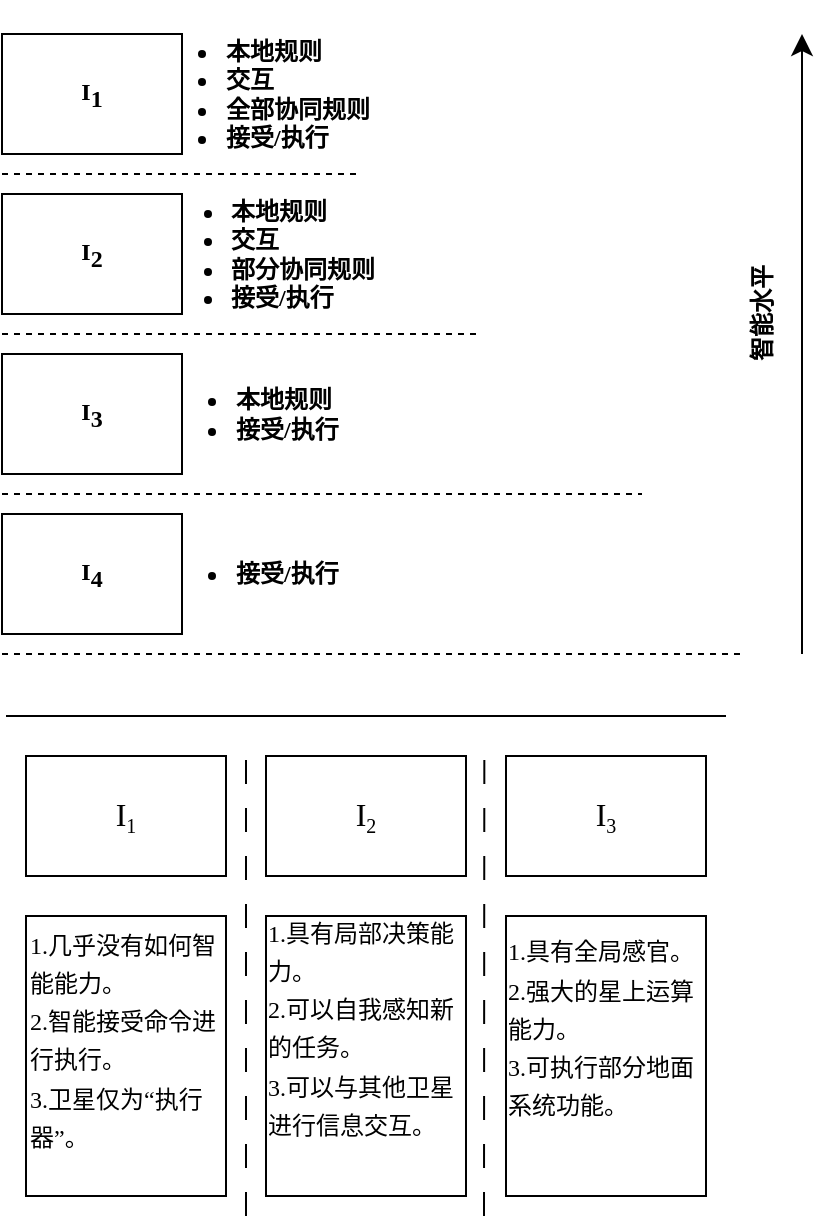 <mxfile version="21.3.2" type="github">
  <diagram name="第 1 页" id="7ilSvB0dUkfXtQQhNQyC">
    <mxGraphModel dx="1050" dy="549" grid="1" gridSize="10" guides="1" tooltips="1" connect="1" arrows="1" fold="1" page="1" pageScale="1" pageWidth="827" pageHeight="1169" math="0" shadow="0">
      <root>
        <mxCell id="0" />
        <mxCell id="1" parent="0" />
        <mxCell id="jz-0379kCDaYMPcXDYEe-1" value="&lt;font style=&quot;font-size: 12px;&quot;&gt;I&lt;/font&gt;&lt;sub style=&quot;font-size: 12px;&quot;&gt;1&lt;/sub&gt;" style="rounded=0;whiteSpace=wrap;html=1;fontFamily=宋体;fontSource=https%3A%2F%2Ffonts.googleapis.com%2Fcss%3Ffamily%3D%25E5%25AE%258B%25E4%25BD%2593;fontStyle=1;labelBorderColor=none;fontSize=12;" vertex="1" parent="1">
          <mxGeometry x="226" y="110" width="90" height="60" as="geometry" />
        </mxCell>
        <mxCell id="jz-0379kCDaYMPcXDYEe-2" value="&lt;font style=&quot;font-size: 12px;&quot;&gt;I&lt;/font&gt;&lt;span style=&quot;font-size: 12px;&quot;&gt;&lt;sub style=&quot;font-size: 12px;&quot;&gt;2&lt;/sub&gt;&lt;/span&gt;" style="rounded=0;whiteSpace=wrap;html=1;fontFamily=宋体;fontSource=https%3A%2F%2Ffonts.googleapis.com%2Fcss%3Ffamily%3D%25E5%25AE%258B%25E4%25BD%2593;fontStyle=1;labelBorderColor=none;fontSize=12;" vertex="1" parent="1">
          <mxGeometry x="226" y="190" width="90" height="60" as="geometry" />
        </mxCell>
        <mxCell id="jz-0379kCDaYMPcXDYEe-3" value="&lt;font style=&quot;font-size: 12px;&quot;&gt;I&lt;/font&gt;&lt;span style=&quot;font-size: 12px;&quot;&gt;&lt;sub style=&quot;font-size: 12px;&quot;&gt;3&lt;/sub&gt;&lt;/span&gt;" style="rounded=0;whiteSpace=wrap;html=1;fontFamily=宋体;fontSource=https%3A%2F%2Ffonts.googleapis.com%2Fcss%3Ffamily%3D%25E5%25AE%258B%25E4%25BD%2593;fontStyle=1;labelBorderColor=none;fontSize=12;" vertex="1" parent="1">
          <mxGeometry x="226" y="270" width="90" height="60" as="geometry" />
        </mxCell>
        <mxCell id="jz-0379kCDaYMPcXDYEe-4" value="&lt;font style=&quot;font-size: 12px;&quot;&gt;I&lt;/font&gt;&lt;span style=&quot;font-size: 12px;&quot;&gt;&lt;sub style=&quot;font-size: 12px;&quot;&gt;4&lt;/sub&gt;&lt;/span&gt;" style="rounded=0;whiteSpace=wrap;html=1;fontFamily=宋体;fontSource=https%3A%2F%2Ffonts.googleapis.com%2Fcss%3Ffamily%3D%25E5%25AE%258B%25E4%25BD%2593;fontStyle=1;labelBorderColor=none;fontSize=12;" vertex="1" parent="1">
          <mxGeometry x="226" y="350" width="90" height="60" as="geometry" />
        </mxCell>
        <mxCell id="jz-0379kCDaYMPcXDYEe-5" value="" style="endArrow=none;dashed=1;html=1;rounded=0;fontFamily=宋体;fontSource=https%3A%2F%2Ffonts.googleapis.com%2Fcss%3Ffamily%3D%25E5%25AE%258B%25E4%25BD%2593;fontStyle=1;labelBorderColor=none;fontSize=12;" edge="1" parent="1">
          <mxGeometry width="50" height="50" relative="1" as="geometry">
            <mxPoint x="226" y="180" as="sourcePoint" />
            <mxPoint x="406" y="180" as="targetPoint" />
            <Array as="points">
              <mxPoint x="276" y="180" />
            </Array>
          </mxGeometry>
        </mxCell>
        <mxCell id="jz-0379kCDaYMPcXDYEe-6" value="" style="endArrow=none;dashed=1;html=1;rounded=0;fontFamily=宋体;fontSource=https%3A%2F%2Ffonts.googleapis.com%2Fcss%3Ffamily%3D%25E5%25AE%258B%25E4%25BD%2593;fontStyle=1;labelBorderColor=none;fontSize=12;" edge="1" parent="1">
          <mxGeometry width="50" height="50" relative="1" as="geometry">
            <mxPoint x="226" y="260" as="sourcePoint" />
            <mxPoint x="466" y="260" as="targetPoint" />
            <Array as="points">
              <mxPoint x="276" y="260" />
            </Array>
          </mxGeometry>
        </mxCell>
        <mxCell id="jz-0379kCDaYMPcXDYEe-7" value="" style="endArrow=none;dashed=1;html=1;rounded=0;fontFamily=宋体;fontSource=https%3A%2F%2Ffonts.googleapis.com%2Fcss%3Ffamily%3D%25E5%25AE%258B%25E4%25BD%2593;fontStyle=1;labelBorderColor=none;fontSize=12;" edge="1" parent="1">
          <mxGeometry width="50" height="50" relative="1" as="geometry">
            <mxPoint x="226" y="340" as="sourcePoint" />
            <mxPoint x="546" y="340" as="targetPoint" />
            <Array as="points">
              <mxPoint x="276" y="340" />
            </Array>
          </mxGeometry>
        </mxCell>
        <mxCell id="jz-0379kCDaYMPcXDYEe-8" value="" style="endArrow=none;dashed=1;html=1;rounded=0;fontFamily=宋体;fontSource=https%3A%2F%2Ffonts.googleapis.com%2Fcss%3Ffamily%3D%25E5%25AE%258B%25E4%25BD%2593;fontStyle=1;labelBorderColor=none;fontSize=12;" edge="1" parent="1">
          <mxGeometry width="50" height="50" relative="1" as="geometry">
            <mxPoint x="226" y="420" as="sourcePoint" />
            <mxPoint x="596" y="420" as="targetPoint" />
            <Array as="points">
              <mxPoint x="276" y="420" />
            </Array>
          </mxGeometry>
        </mxCell>
        <mxCell id="jz-0379kCDaYMPcXDYEe-9" value="&lt;ul style=&quot;font-size: 12px;&quot;&gt;&lt;li style=&quot;font-size: 12px;&quot;&gt;本地规则&lt;/li&gt;&lt;li style=&quot;font-size: 12px;&quot;&gt;交互&lt;/li&gt;&lt;li style=&quot;font-size: 12px;&quot;&gt;全部协同规则&lt;/li&gt;&lt;li style=&quot;font-size: 12px;&quot;&gt;接受/执行&lt;/li&gt;&lt;/ul&gt;" style="text;html=1;align=left;verticalAlign=middle;resizable=0;points=[];autosize=1;strokeColor=none;fillColor=none;fontFamily=宋体;fontSource=https%3A%2F%2Ffonts.googleapis.com%2Fcss%3Ffamily%3D%25E5%25AE%258B%25E4%25BD%2593;fontStyle=1;labelBorderColor=none;fontSize=12;" vertex="1" parent="1">
          <mxGeometry x="296" y="93" width="135" height="94" as="geometry" />
        </mxCell>
        <mxCell id="jz-0379kCDaYMPcXDYEe-10" value="&lt;div style=&quot;text-align: left; font-size: 12px;&quot;&gt;&lt;ul style=&quot;font-size: 12px;&quot;&gt;&lt;li style=&quot;font-size: 12px;&quot;&gt;&lt;span style=&quot;background-color: initial; font-size: 12px;&quot;&gt;本地规则&lt;/span&gt;&lt;/li&gt;&lt;li style=&quot;font-size: 12px;&quot;&gt;&lt;span style=&quot;background-color: initial; font-size: 12px;&quot;&gt;交互&lt;/span&gt;&lt;/li&gt;&lt;li style=&quot;font-size: 12px;&quot;&gt;&lt;span style=&quot;background-color: initial; font-size: 12px;&quot;&gt;部分协同规则&lt;/span&gt;&lt;/li&gt;&lt;li style=&quot;font-size: 12px;&quot;&gt;&lt;span style=&quot;background-color: initial; font-size: 12px;&quot;&gt;接受/执行&lt;/span&gt;&lt;/li&gt;&lt;/ul&gt;&lt;/div&gt;" style="text;html=1;align=center;verticalAlign=middle;resizable=0;points=[];autosize=1;strokeColor=none;fillColor=none;fontFamily=宋体;fontSource=https%3A%2F%2Ffonts.googleapis.com%2Fcss%3Ffamily%3D%25E5%25AE%258B%25E4%25BD%2593;fontStyle=1;labelBorderColor=none;fontSize=12;" vertex="1" parent="1">
          <mxGeometry x="286" y="170" width="140" height="100" as="geometry" />
        </mxCell>
        <mxCell id="jz-0379kCDaYMPcXDYEe-11" value="&lt;ul style=&quot;font-size: 12px;&quot;&gt;&lt;li style=&quot;font-size: 12px;&quot;&gt;本地规则&lt;/li&gt;&lt;li style=&quot;font-size: 12px;&quot;&gt;接受/执行&lt;/li&gt;&lt;/ul&gt;" style="text;html=1;align=left;verticalAlign=middle;resizable=0;points=[];autosize=1;strokeColor=none;fillColor=none;fontFamily=宋体;fontSource=https%3A%2F%2Ffonts.googleapis.com%2Fcss%3Ffamily%3D%25E5%25AE%258B%25E4%25BD%2593;fontStyle=1;labelBorderColor=none;fontSize=12;" vertex="1" parent="1">
          <mxGeometry x="301" y="265" width="120" height="70" as="geometry" />
        </mxCell>
        <mxCell id="jz-0379kCDaYMPcXDYEe-12" value="&lt;ul style=&quot;font-size: 12px;&quot;&gt;&lt;li style=&quot;font-size: 12px;&quot;&gt;接受/执行&lt;/li&gt;&lt;/ul&gt;" style="text;html=1;align=left;verticalAlign=middle;resizable=0;points=[];autosize=1;strokeColor=none;fillColor=none;fontFamily=宋体;fontSource=https%3A%2F%2Ffonts.googleapis.com%2Fcss%3Ffamily%3D%25E5%25AE%258B%25E4%25BD%2593;fontStyle=1;labelBorderColor=none;fontSize=12;" vertex="1" parent="1">
          <mxGeometry x="301" y="355" width="120" height="50" as="geometry" />
        </mxCell>
        <mxCell id="jz-0379kCDaYMPcXDYEe-13" value="" style="edgeStyle=segmentEdgeStyle;endArrow=classic;html=1;curved=0;rounded=0;endSize=8;startSize=8;fontFamily=宋体;fontSource=https%3A%2F%2Ffonts.googleapis.com%2Fcss%3Ffamily%3D%25E5%25AE%258B%25E4%25BD%2593;fontStyle=1;labelBorderColor=none;fontSize=12;" edge="1" parent="1">
          <mxGeometry width="50" height="50" relative="1" as="geometry">
            <mxPoint x="626" y="420" as="sourcePoint" />
            <mxPoint x="626" y="110" as="targetPoint" />
          </mxGeometry>
        </mxCell>
        <mxCell id="jz-0379kCDaYMPcXDYEe-14" value="&lt;font style=&quot;font-size: 12px;&quot;&gt;智能水平&lt;/font&gt;" style="text;html=1;align=center;verticalAlign=middle;resizable=0;points=[];autosize=1;strokeColor=none;fillColor=none;rotation=-90;fontFamily=宋体;fontSource=https%3A%2F%2Ffonts.googleapis.com%2Fcss%3Ffamily%3D%25E5%25AE%258B%25E4%25BD%2593;fontStyle=1;labelBorderColor=none;fontSize=12;" vertex="1" parent="1">
          <mxGeometry x="571" y="235" width="70" height="30" as="geometry" />
        </mxCell>
        <mxCell id="jz-0379kCDaYMPcXDYEe-15" value="&lt;font style=&quot;border-color: var(--border-color); font-size: 16px;&quot;&gt;I&lt;/font&gt;&lt;sub style=&quot;border-color: var(--border-color);&quot;&gt;1&lt;/sub&gt;" style="rounded=0;whiteSpace=wrap;html=1;fontFamily=宋体;fontSource=https%3A%2F%2Ffonts.googleapis.com%2Fcss%3Ffamily%3D%25E5%25AE%258B%25E4%25BD%2593;" vertex="1" parent="1">
          <mxGeometry x="238" y="471" width="100" height="60" as="geometry" />
        </mxCell>
        <mxCell id="jz-0379kCDaYMPcXDYEe-16" value="&lt;font style=&quot;border-color: var(--border-color); font-size: 16px;&quot;&gt;I&lt;/font&gt;&lt;sub style=&quot;border-color: var(--border-color);&quot;&gt;2&lt;/sub&gt;" style="rounded=0;whiteSpace=wrap;html=1;fontFamily=宋体;fontSource=https%3A%2F%2Ffonts.googleapis.com%2Fcss%3Ffamily%3D%25E5%25AE%258B%25E4%25BD%2593;" vertex="1" parent="1">
          <mxGeometry x="358" y="471" width="100" height="60" as="geometry" />
        </mxCell>
        <mxCell id="jz-0379kCDaYMPcXDYEe-17" value="&lt;font style=&quot;border-color: var(--border-color); font-size: 16px;&quot;&gt;I&lt;/font&gt;&lt;sub style=&quot;border-color: var(--border-color);&quot;&gt;3&lt;/sub&gt;" style="rounded=0;whiteSpace=wrap;html=1;fontFamily=宋体;fontSource=https%3A%2F%2Ffonts.googleapis.com%2Fcss%3Ffamily%3D%25E5%25AE%258B%25E4%25BD%2593;" vertex="1" parent="1">
          <mxGeometry x="478" y="471" width="100" height="60" as="geometry" />
        </mxCell>
        <mxCell id="jz-0379kCDaYMPcXDYEe-18" value="" style="endArrow=none;html=1;rounded=0;fontFamily=宋体;fontSource=https%3A%2F%2Ffonts.googleapis.com%2Fcss%3Ffamily%3D%25E5%25AE%258B%25E4%25BD%2593;" edge="1" parent="1">
          <mxGeometry width="50" height="50" relative="1" as="geometry">
            <mxPoint x="228" y="451" as="sourcePoint" />
            <mxPoint x="588" y="451" as="targetPoint" />
          </mxGeometry>
        </mxCell>
        <mxCell id="jz-0379kCDaYMPcXDYEe-19" value="" style="endArrow=none;dashed=1;html=1;strokeWidth=1;rounded=0;dashPattern=12 12;fontFamily=宋体;fontSource=https%3A%2F%2Ffonts.googleapis.com%2Fcss%3Ffamily%3D%25E5%25AE%258B%25E4%25BD%2593;" edge="1" parent="1">
          <mxGeometry width="50" height="50" relative="1" as="geometry">
            <mxPoint x="348" y="701" as="sourcePoint" />
            <mxPoint x="348" y="471" as="targetPoint" />
          </mxGeometry>
        </mxCell>
        <mxCell id="jz-0379kCDaYMPcXDYEe-20" value="" style="endArrow=none;dashed=1;html=1;strokeWidth=1;rounded=0;dashPattern=12 12;fontFamily=宋体;fontSource=https%3A%2F%2Ffonts.googleapis.com%2Fcss%3Ffamily%3D%25E5%25AE%258B%25E4%25BD%2593;" edge="1" parent="1">
          <mxGeometry width="50" height="50" relative="1" as="geometry">
            <mxPoint x="467" y="701" as="sourcePoint" />
            <mxPoint x="467.17" y="471" as="targetPoint" />
          </mxGeometry>
        </mxCell>
        <mxCell id="jz-0379kCDaYMPcXDYEe-21" value="&lt;p style=&quot;border-color: var(--border-color); orphans: 2; text-indent: 0px; widows: 2; background-color: rgb(251, 251, 251); text-decoration-thickness: initial; text-decoration-style: initial; text-decoration-color: initial;&quot;&gt;&lt;/p&gt;&lt;div style=&quot;line-height: 160%;&quot;&gt;&lt;span style=&quot;background-color: initial;&quot;&gt;1.几乎没有如何智能能力。&lt;/span&gt;&lt;br&gt;&lt;/div&gt;&lt;span style=&quot;color: rgb(0, 0, 0); font-size: 12px; font-style: normal; font-variant-ligatures: normal; font-variant-caps: normal; font-weight: 400; letter-spacing: normal; text-transform: none; word-spacing: 0px; -webkit-text-stroke-width: 0px; border-color: var(--border-color); background-color: initial;&quot;&gt;&lt;div style=&quot;line-height: 160%;&quot;&gt;&lt;span style=&quot;background-color: initial;&quot;&gt;2.智能接受命令进行执行。&lt;/span&gt;&lt;/div&gt;&lt;/span&gt;&lt;span style=&quot;color: rgb(0, 0, 0); font-size: 12px; font-style: normal; font-variant-ligatures: normal; font-variant-caps: normal; font-weight: 400; letter-spacing: normal; text-transform: none; word-spacing: 0px; -webkit-text-stroke-width: 0px; border-color: var(--border-color); background-color: initial;&quot;&gt;&lt;div style=&quot;line-height: 160%;&quot;&gt;&lt;span style=&quot;background-color: initial;&quot;&gt;3.卫星仅为“执行器”。&lt;/span&gt;&lt;/div&gt;&lt;/span&gt;&lt;p&gt;&lt;/p&gt;&lt;div style=&quot;&quot;&gt;&lt;br&gt;&lt;/div&gt;" style="rounded=0;whiteSpace=wrap;html=1;align=left;fontFamily=宋体;fontSource=https%3A%2F%2Ffonts.googleapis.com%2Fcss%3Ffamily%3D%25E5%25AE%258B%25E4%25BD%2593;" vertex="1" parent="1">
          <mxGeometry x="238" y="551" width="100" height="140" as="geometry" />
        </mxCell>
        <mxCell id="jz-0379kCDaYMPcXDYEe-22" value="&lt;div style=&quot;text-align: left; border-color: var(--border-color); line-height: 19.2px;&quot;&gt;1.具有局部决策能力。&lt;br style=&quot;border-color: var(--border-color);&quot;&gt;&lt;/div&gt;&lt;span style=&quot;border-color: var(--border-color); background-color: initial;&quot;&gt;&lt;div style=&quot;text-align: left; border-color: var(--border-color); line-height: 19.2px;&quot;&gt;&lt;span style=&quot;border-color: var(--border-color); background-color: initial;&quot;&gt;2.可以自我感知新的任务。&lt;/span&gt;&lt;/div&gt;&lt;/span&gt;&lt;span style=&quot;border-color: var(--border-color); background-color: initial;&quot;&gt;&lt;div style=&quot;text-align: left; border-color: var(--border-color); line-height: 19.2px;&quot;&gt;&lt;span style=&quot;border-color: var(--border-color); background-color: initial;&quot;&gt;3.可以与其他卫星进行信息交互。&lt;/span&gt;&lt;/div&gt;&lt;/span&gt;&lt;p style=&quot;border-color: var(--border-color);&quot;&gt;&lt;/p&gt;&lt;div style=&quot;border-color: var(--border-color);&quot;&gt;&lt;br style=&quot;border-color: var(--border-color); text-align: left;&quot;&gt;&lt;/div&gt;" style="rounded=0;whiteSpace=wrap;html=1;fontFamily=宋体;fontSource=https%3A%2F%2Ffonts.googleapis.com%2Fcss%3Ffamily%3D%25E5%25AE%258B%25E4%25BD%2593;" vertex="1" parent="1">
          <mxGeometry x="358" y="551" width="100" height="140" as="geometry" />
        </mxCell>
        <mxCell id="jz-0379kCDaYMPcXDYEe-23" value="&lt;div style=&quot;text-align: left; border-color: var(--border-color); line-height: 19.2px;&quot;&gt;1.具有全局感官。&lt;br style=&quot;border-color: var(--border-color);&quot;&gt;&lt;/div&gt;&lt;span style=&quot;border-color: var(--border-color); background-color: initial;&quot;&gt;&lt;div style=&quot;text-align: left; border-color: var(--border-color); line-height: 19.2px;&quot;&gt;&lt;span style=&quot;border-color: var(--border-color); background-color: initial;&quot;&gt;2.强大的星上运算能力。&lt;/span&gt;&lt;/div&gt;&lt;/span&gt;&lt;span style=&quot;border-color: var(--border-color); background-color: initial;&quot;&gt;&lt;div style=&quot;text-align: left; border-color: var(--border-color); line-height: 19.2px;&quot;&gt;&lt;span style=&quot;border-color: var(--border-color); background-color: initial;&quot;&gt;3.可执行部分地面系统功能。&lt;/span&gt;&lt;/div&gt;&lt;/span&gt;&lt;p style=&quot;border-color: var(--border-color);&quot;&gt;&lt;/p&gt;&lt;div style=&quot;border-color: var(--border-color);&quot;&gt;&lt;br style=&quot;border-color: var(--border-color); text-align: left;&quot;&gt;&lt;/div&gt;" style="rounded=0;whiteSpace=wrap;html=1;fontFamily=宋体;fontSource=https%3A%2F%2Ffonts.googleapis.com%2Fcss%3Ffamily%3D%25E5%25AE%258B%25E4%25BD%2593;" vertex="1" parent="1">
          <mxGeometry x="478" y="551" width="100" height="140" as="geometry" />
        </mxCell>
      </root>
    </mxGraphModel>
  </diagram>
</mxfile>
